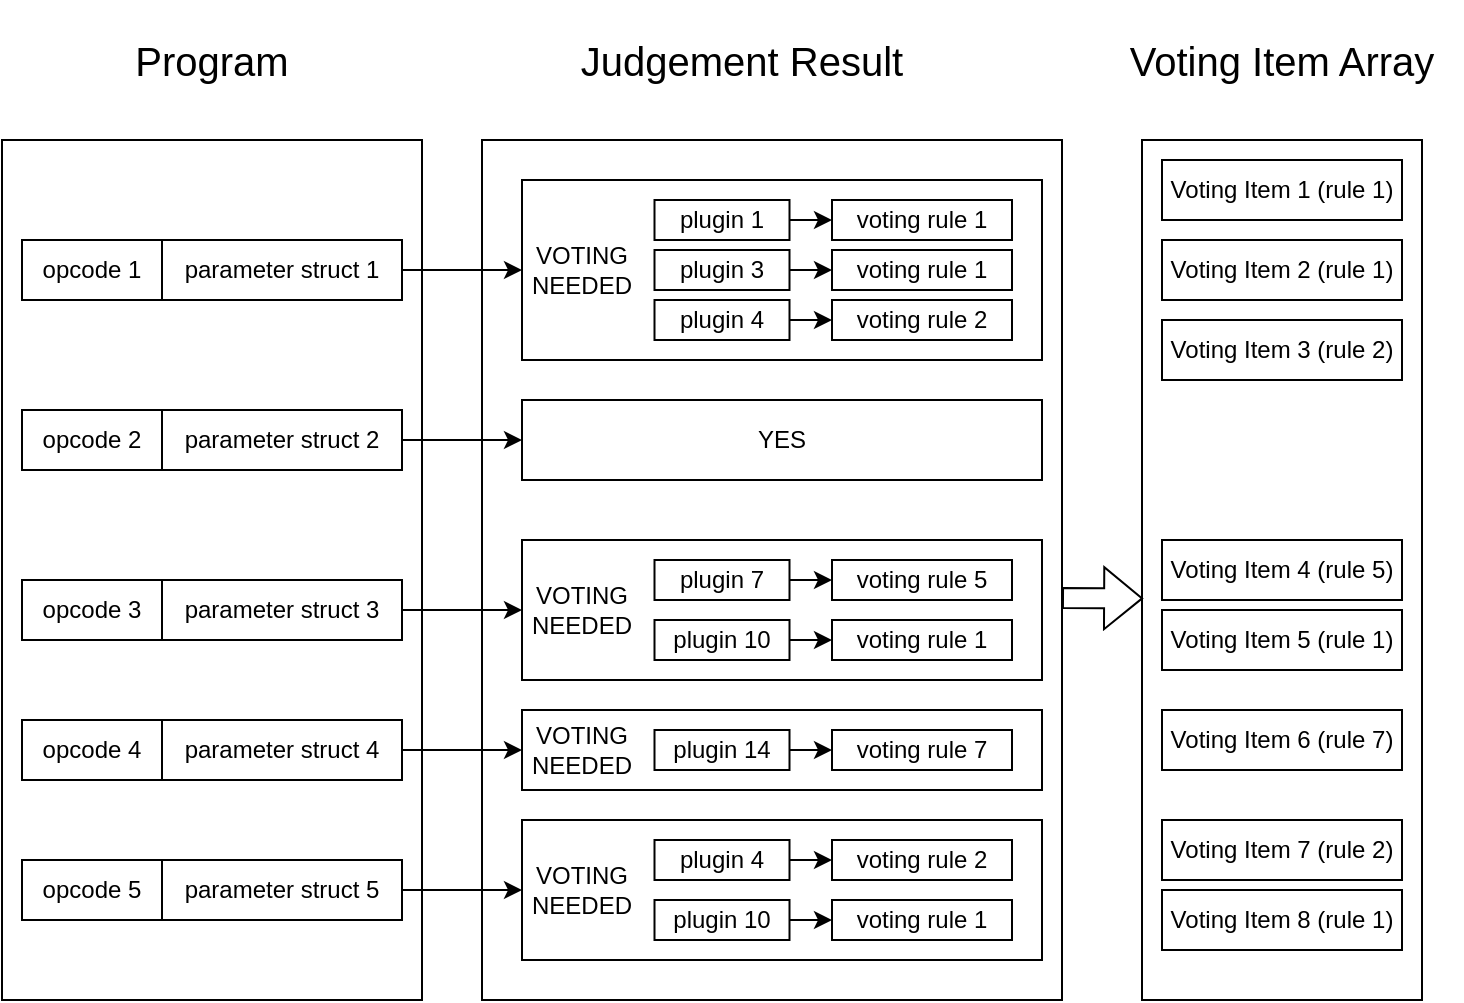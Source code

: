 <mxfile version="22.1.4" type="device">
  <diagram name="Page-1" id="0DFRcew3-hTUfaSDMJ8z">
    <mxGraphModel dx="2618" dy="1515" grid="1" gridSize="10" guides="1" tooltips="1" connect="1" arrows="1" fold="1" page="1" pageScale="1" pageWidth="1920" pageHeight="1200" math="0" shadow="0">
      <root>
        <mxCell id="0" />
        <mxCell id="1" parent="0" />
        <mxCell id="9tO-GS4h1mKYMsfafJvD-1" value="+" style="rounded=0;whiteSpace=wrap;html=1;" vertex="1" parent="1">
          <mxGeometry x="1070" y="360" width="140" height="430" as="geometry" />
        </mxCell>
        <mxCell id="9tO-GS4h1mKYMsfafJvD-2" value="" style="rounded=0;whiteSpace=wrap;html=1;" vertex="1" parent="1">
          <mxGeometry x="740" y="360" width="290" height="430" as="geometry" />
        </mxCell>
        <mxCell id="9tO-GS4h1mKYMsfafJvD-3" value="" style="rounded=0;whiteSpace=wrap;html=1;" vertex="1" parent="1">
          <mxGeometry x="500" y="360" width="210" height="430" as="geometry" />
        </mxCell>
        <mxCell id="9tO-GS4h1mKYMsfafJvD-4" value="" style="rounded=0;whiteSpace=wrap;html=1;" vertex="1" parent="1">
          <mxGeometry x="760" y="380" width="260" height="90" as="geometry" />
        </mxCell>
        <mxCell id="9tO-GS4h1mKYMsfafJvD-5" value="opcode 1" style="rounded=0;whiteSpace=wrap;html=1;" vertex="1" parent="1">
          <mxGeometry x="510" y="410" width="70" height="30" as="geometry" />
        </mxCell>
        <mxCell id="9tO-GS4h1mKYMsfafJvD-6" style="edgeStyle=orthogonalEdgeStyle;rounded=0;orthogonalLoop=1;jettySize=auto;html=1;entryX=0;entryY=0.5;entryDx=0;entryDy=0;" edge="1" parent="1" source="9tO-GS4h1mKYMsfafJvD-7" target="9tO-GS4h1mKYMsfafJvD-4">
          <mxGeometry relative="1" as="geometry" />
        </mxCell>
        <mxCell id="9tO-GS4h1mKYMsfafJvD-7" value="parameter struct 1" style="rounded=0;whiteSpace=wrap;html=1;" vertex="1" parent="1">
          <mxGeometry x="580" y="410" width="120" height="30" as="geometry" />
        </mxCell>
        <mxCell id="9tO-GS4h1mKYMsfafJvD-8" value="opcode 2" style="rounded=0;whiteSpace=wrap;html=1;" vertex="1" parent="1">
          <mxGeometry x="510" y="495" width="70" height="30" as="geometry" />
        </mxCell>
        <mxCell id="9tO-GS4h1mKYMsfafJvD-9" style="edgeStyle=orthogonalEdgeStyle;rounded=0;orthogonalLoop=1;jettySize=auto;html=1;entryX=0;entryY=0.5;entryDx=0;entryDy=0;exitX=1;exitY=0.5;exitDx=0;exitDy=0;" edge="1" parent="1" source="9tO-GS4h1mKYMsfafJvD-15" target="9tO-GS4h1mKYMsfafJvD-31">
          <mxGeometry relative="1" as="geometry">
            <mxPoint x="570" y="665" as="sourcePoint" />
          </mxGeometry>
        </mxCell>
        <mxCell id="9tO-GS4h1mKYMsfafJvD-10" value="parameter struct 2" style="rounded=0;whiteSpace=wrap;html=1;" vertex="1" parent="1">
          <mxGeometry x="580" y="495" width="120" height="30" as="geometry" />
        </mxCell>
        <mxCell id="9tO-GS4h1mKYMsfafJvD-11" value="opcode 3" style="rounded=0;whiteSpace=wrap;html=1;" vertex="1" parent="1">
          <mxGeometry x="510" y="580" width="70" height="30" as="geometry" />
        </mxCell>
        <mxCell id="9tO-GS4h1mKYMsfafJvD-12" style="edgeStyle=orthogonalEdgeStyle;rounded=0;orthogonalLoop=1;jettySize=auto;html=1;entryX=0;entryY=0.5;entryDx=0;entryDy=0;" edge="1" parent="1" source="9tO-GS4h1mKYMsfafJvD-13" target="9tO-GS4h1mKYMsfafJvD-32">
          <mxGeometry relative="1" as="geometry" />
        </mxCell>
        <mxCell id="9tO-GS4h1mKYMsfafJvD-13" value="parameter struct 3" style="rounded=0;whiteSpace=wrap;html=1;" vertex="1" parent="1">
          <mxGeometry x="580" y="580" width="120" height="30" as="geometry" />
        </mxCell>
        <mxCell id="9tO-GS4h1mKYMsfafJvD-14" value="opcode 4" style="rounded=0;whiteSpace=wrap;html=1;" vertex="1" parent="1">
          <mxGeometry x="510" y="650" width="70" height="30" as="geometry" />
        </mxCell>
        <mxCell id="9tO-GS4h1mKYMsfafJvD-15" value="parameter struct 4" style="rounded=0;whiteSpace=wrap;html=1;" vertex="1" parent="1">
          <mxGeometry x="580" y="650" width="120" height="30" as="geometry" />
        </mxCell>
        <mxCell id="9tO-GS4h1mKYMsfafJvD-16" value="opcode 5" style="rounded=0;whiteSpace=wrap;html=1;" vertex="1" parent="1">
          <mxGeometry x="510" y="720" width="70" height="30" as="geometry" />
        </mxCell>
        <mxCell id="9tO-GS4h1mKYMsfafJvD-17" style="edgeStyle=orthogonalEdgeStyle;rounded=0;orthogonalLoop=1;jettySize=auto;html=1;entryX=0;entryY=0.5;entryDx=0;entryDy=0;" edge="1" parent="1" source="9tO-GS4h1mKYMsfafJvD-18" target="9tO-GS4h1mKYMsfafJvD-41">
          <mxGeometry relative="1" as="geometry" />
        </mxCell>
        <mxCell id="9tO-GS4h1mKYMsfafJvD-18" value="parameter struct 5" style="rounded=0;whiteSpace=wrap;html=1;" vertex="1" parent="1">
          <mxGeometry x="580" y="720" width="120" height="30" as="geometry" />
        </mxCell>
        <mxCell id="9tO-GS4h1mKYMsfafJvD-19" value="&lt;font style=&quot;font-size: 20px;&quot;&gt;Program&lt;/font&gt;" style="text;html=1;strokeColor=none;fillColor=none;align=center;verticalAlign=middle;whiteSpace=wrap;rounded=0;" vertex="1" parent="1">
          <mxGeometry x="550" y="290" width="110" height="60" as="geometry" />
        </mxCell>
        <mxCell id="9tO-GS4h1mKYMsfafJvD-20" value="&lt;font style=&quot;font-size: 20px;&quot;&gt;Judgement Result&lt;/font&gt;" style="text;html=1;strokeColor=none;fillColor=none;align=center;verticalAlign=middle;whiteSpace=wrap;rounded=0;" vertex="1" parent="1">
          <mxGeometry x="780" y="290" width="180" height="60" as="geometry" />
        </mxCell>
        <mxCell id="9tO-GS4h1mKYMsfafJvD-21" style="edgeStyle=orthogonalEdgeStyle;rounded=0;orthogonalLoop=1;jettySize=auto;html=1;" edge="1" parent="1" source="9tO-GS4h1mKYMsfafJvD-22" target="9tO-GS4h1mKYMsfafJvD-23">
          <mxGeometry relative="1" as="geometry" />
        </mxCell>
        <mxCell id="9tO-GS4h1mKYMsfafJvD-22" value="plugin 1" style="rounded=0;whiteSpace=wrap;html=1;" vertex="1" parent="1">
          <mxGeometry x="826.25" y="390" width="67.5" height="20" as="geometry" />
        </mxCell>
        <mxCell id="9tO-GS4h1mKYMsfafJvD-23" value="voting rule 1" style="rounded=0;whiteSpace=wrap;html=1;" vertex="1" parent="1">
          <mxGeometry x="915" y="390" width="90" height="20" as="geometry" />
        </mxCell>
        <mxCell id="9tO-GS4h1mKYMsfafJvD-24" style="edgeStyle=orthogonalEdgeStyle;rounded=0;orthogonalLoop=1;jettySize=auto;html=1;" edge="1" parent="1" source="9tO-GS4h1mKYMsfafJvD-25" target="9tO-GS4h1mKYMsfafJvD-26">
          <mxGeometry relative="1" as="geometry" />
        </mxCell>
        <mxCell id="9tO-GS4h1mKYMsfafJvD-25" value="plugin 3" style="rounded=0;whiteSpace=wrap;html=1;" vertex="1" parent="1">
          <mxGeometry x="826.25" y="415" width="67.5" height="20" as="geometry" />
        </mxCell>
        <mxCell id="9tO-GS4h1mKYMsfafJvD-26" value="voting rule 1" style="rounded=0;whiteSpace=wrap;html=1;" vertex="1" parent="1">
          <mxGeometry x="915" y="415" width="90" height="20" as="geometry" />
        </mxCell>
        <mxCell id="9tO-GS4h1mKYMsfafJvD-27" style="edgeStyle=orthogonalEdgeStyle;rounded=0;orthogonalLoop=1;jettySize=auto;html=1;" edge="1" parent="1" source="9tO-GS4h1mKYMsfafJvD-28" target="9tO-GS4h1mKYMsfafJvD-29">
          <mxGeometry relative="1" as="geometry" />
        </mxCell>
        <mxCell id="9tO-GS4h1mKYMsfafJvD-28" value="plugin 4" style="rounded=0;whiteSpace=wrap;html=1;" vertex="1" parent="1">
          <mxGeometry x="826.25" y="440" width="67.5" height="20" as="geometry" />
        </mxCell>
        <mxCell id="9tO-GS4h1mKYMsfafJvD-29" value="voting rule 2" style="rounded=0;whiteSpace=wrap;html=1;" vertex="1" parent="1">
          <mxGeometry x="915" y="440" width="90" height="20" as="geometry" />
        </mxCell>
        <mxCell id="9tO-GS4h1mKYMsfafJvD-30" value="VOTING NEEDED" style="text;html=1;strokeColor=none;fillColor=none;align=center;verticalAlign=middle;whiteSpace=wrap;rounded=0;" vertex="1" parent="1">
          <mxGeometry x="760" y="410" width="60" height="30" as="geometry" />
        </mxCell>
        <mxCell id="9tO-GS4h1mKYMsfafJvD-31" value="" style="rounded=0;whiteSpace=wrap;html=1;" vertex="1" parent="1">
          <mxGeometry x="760" y="645" width="260" height="40" as="geometry" />
        </mxCell>
        <mxCell id="9tO-GS4h1mKYMsfafJvD-32" value="" style="rounded=0;whiteSpace=wrap;html=1;" vertex="1" parent="1">
          <mxGeometry x="760" y="560" width="260" height="70" as="geometry" />
        </mxCell>
        <mxCell id="9tO-GS4h1mKYMsfafJvD-33" style="edgeStyle=orthogonalEdgeStyle;rounded=0;orthogonalLoop=1;jettySize=auto;html=1;" edge="1" parent="1" source="9tO-GS4h1mKYMsfafJvD-34" target="9tO-GS4h1mKYMsfafJvD-35">
          <mxGeometry relative="1" as="geometry" />
        </mxCell>
        <mxCell id="9tO-GS4h1mKYMsfafJvD-34" value="plugin 7" style="rounded=0;whiteSpace=wrap;html=1;" vertex="1" parent="1">
          <mxGeometry x="826.25" y="570" width="67.5" height="20" as="geometry" />
        </mxCell>
        <mxCell id="9tO-GS4h1mKYMsfafJvD-35" value="voting rule 5" style="rounded=0;whiteSpace=wrap;html=1;" vertex="1" parent="1">
          <mxGeometry x="915" y="570" width="90" height="20" as="geometry" />
        </mxCell>
        <mxCell id="9tO-GS4h1mKYMsfafJvD-36" style="edgeStyle=orthogonalEdgeStyle;rounded=0;orthogonalLoop=1;jettySize=auto;html=1;" edge="1" parent="1" source="9tO-GS4h1mKYMsfafJvD-37" target="9tO-GS4h1mKYMsfafJvD-38">
          <mxGeometry relative="1" as="geometry" />
        </mxCell>
        <mxCell id="9tO-GS4h1mKYMsfafJvD-37" value="plugin 10" style="rounded=0;whiteSpace=wrap;html=1;" vertex="1" parent="1">
          <mxGeometry x="826.25" y="600" width="67.5" height="20" as="geometry" />
        </mxCell>
        <mxCell id="9tO-GS4h1mKYMsfafJvD-38" value="voting rule 1" style="rounded=0;whiteSpace=wrap;html=1;" vertex="1" parent="1">
          <mxGeometry x="915" y="600" width="90" height="20" as="geometry" />
        </mxCell>
        <mxCell id="9tO-GS4h1mKYMsfafJvD-39" style="edgeStyle=orthogonalEdgeStyle;rounded=0;orthogonalLoop=1;jettySize=auto;html=1;entryX=0;entryY=0.5;entryDx=0;entryDy=0;exitX=1;exitY=0.5;exitDx=0;exitDy=0;" edge="1" parent="1" source="9tO-GS4h1mKYMsfafJvD-10" target="9tO-GS4h1mKYMsfafJvD-40">
          <mxGeometry relative="1" as="geometry">
            <mxPoint x="570" y="510" as="sourcePoint" />
          </mxGeometry>
        </mxCell>
        <mxCell id="9tO-GS4h1mKYMsfafJvD-40" value="YES" style="rounded=0;whiteSpace=wrap;html=1;" vertex="1" parent="1">
          <mxGeometry x="760" y="490" width="260" height="40" as="geometry" />
        </mxCell>
        <mxCell id="9tO-GS4h1mKYMsfafJvD-41" value="" style="rounded=0;whiteSpace=wrap;html=1;" vertex="1" parent="1">
          <mxGeometry x="760" y="700" width="260" height="70" as="geometry" />
        </mxCell>
        <mxCell id="9tO-GS4h1mKYMsfafJvD-42" style="edgeStyle=orthogonalEdgeStyle;rounded=0;orthogonalLoop=1;jettySize=auto;html=1;" edge="1" parent="1" source="9tO-GS4h1mKYMsfafJvD-43" target="9tO-GS4h1mKYMsfafJvD-44">
          <mxGeometry relative="1" as="geometry" />
        </mxCell>
        <mxCell id="9tO-GS4h1mKYMsfafJvD-43" value="plugin 4" style="rounded=0;whiteSpace=wrap;html=1;" vertex="1" parent="1">
          <mxGeometry x="826.25" y="710" width="67.5" height="20" as="geometry" />
        </mxCell>
        <mxCell id="9tO-GS4h1mKYMsfafJvD-44" value="voting rule 2" style="rounded=0;whiteSpace=wrap;html=1;" vertex="1" parent="1">
          <mxGeometry x="915" y="710" width="90" height="20" as="geometry" />
        </mxCell>
        <mxCell id="9tO-GS4h1mKYMsfafJvD-45" style="edgeStyle=orthogonalEdgeStyle;rounded=0;orthogonalLoop=1;jettySize=auto;html=1;" edge="1" parent="1" source="9tO-GS4h1mKYMsfafJvD-46" target="9tO-GS4h1mKYMsfafJvD-47">
          <mxGeometry relative="1" as="geometry" />
        </mxCell>
        <mxCell id="9tO-GS4h1mKYMsfafJvD-46" value="plugin 10" style="rounded=0;whiteSpace=wrap;html=1;" vertex="1" parent="1">
          <mxGeometry x="826.25" y="740" width="67.5" height="20" as="geometry" />
        </mxCell>
        <mxCell id="9tO-GS4h1mKYMsfafJvD-47" value="voting rule 1" style="rounded=0;whiteSpace=wrap;html=1;" vertex="1" parent="1">
          <mxGeometry x="915" y="740" width="90" height="20" as="geometry" />
        </mxCell>
        <mxCell id="9tO-GS4h1mKYMsfafJvD-48" style="edgeStyle=orthogonalEdgeStyle;rounded=0;orthogonalLoop=1;jettySize=auto;html=1;" edge="1" parent="1" source="9tO-GS4h1mKYMsfafJvD-49" target="9tO-GS4h1mKYMsfafJvD-50">
          <mxGeometry relative="1" as="geometry" />
        </mxCell>
        <mxCell id="9tO-GS4h1mKYMsfafJvD-49" value="plugin 14" style="rounded=0;whiteSpace=wrap;html=1;" vertex="1" parent="1">
          <mxGeometry x="826.25" y="655" width="67.5" height="20" as="geometry" />
        </mxCell>
        <mxCell id="9tO-GS4h1mKYMsfafJvD-50" value="voting rule 7" style="rounded=0;whiteSpace=wrap;html=1;" vertex="1" parent="1">
          <mxGeometry x="915" y="655" width="90" height="20" as="geometry" />
        </mxCell>
        <mxCell id="9tO-GS4h1mKYMsfafJvD-51" value="&lt;font style=&quot;font-size: 20px;&quot;&gt;Voting Item Array&lt;/font&gt;" style="text;html=1;strokeColor=none;fillColor=none;align=center;verticalAlign=middle;whiteSpace=wrap;rounded=0;" vertex="1" parent="1">
          <mxGeometry x="1050" y="290" width="180" height="60" as="geometry" />
        </mxCell>
        <mxCell id="9tO-GS4h1mKYMsfafJvD-52" value="Voting Item 1 (rule 1)" style="rounded=0;whiteSpace=wrap;html=1;" vertex="1" parent="1">
          <mxGeometry x="1080" y="370" width="120" height="30" as="geometry" />
        </mxCell>
        <mxCell id="9tO-GS4h1mKYMsfafJvD-53" value="Voting Item 2 (rule 1)" style="rounded=0;whiteSpace=wrap;html=1;" vertex="1" parent="1">
          <mxGeometry x="1080" y="410" width="120" height="30" as="geometry" />
        </mxCell>
        <mxCell id="9tO-GS4h1mKYMsfafJvD-54" value="Voting Item 3 (rule 2)" style="rounded=0;whiteSpace=wrap;html=1;" vertex="1" parent="1">
          <mxGeometry x="1080" y="450" width="120" height="30" as="geometry" />
        </mxCell>
        <mxCell id="9tO-GS4h1mKYMsfafJvD-55" value="Voting Item 4 (rule 5)" style="rounded=0;whiteSpace=wrap;html=1;" vertex="1" parent="1">
          <mxGeometry x="1080" y="560" width="120" height="30" as="geometry" />
        </mxCell>
        <mxCell id="9tO-GS4h1mKYMsfafJvD-56" value="Voting Item 5 (rule 1)" style="rounded=0;whiteSpace=wrap;html=1;" vertex="1" parent="1">
          <mxGeometry x="1080" y="595" width="120" height="30" as="geometry" />
        </mxCell>
        <mxCell id="9tO-GS4h1mKYMsfafJvD-57" value="Voting Item 6 (rule 7)" style="rounded=0;whiteSpace=wrap;html=1;" vertex="1" parent="1">
          <mxGeometry x="1080" y="645" width="120" height="30" as="geometry" />
        </mxCell>
        <mxCell id="9tO-GS4h1mKYMsfafJvD-58" value="Voting Item 7 (rule 2)" style="rounded=0;whiteSpace=wrap;html=1;" vertex="1" parent="1">
          <mxGeometry x="1080" y="700" width="120" height="30" as="geometry" />
        </mxCell>
        <mxCell id="9tO-GS4h1mKYMsfafJvD-59" value="Voting Item 8 (rule 1)" style="rounded=0;whiteSpace=wrap;html=1;" vertex="1" parent="1">
          <mxGeometry x="1080" y="735" width="120" height="30" as="geometry" />
        </mxCell>
        <mxCell id="9tO-GS4h1mKYMsfafJvD-60" value="" style="shape=flexArrow;endArrow=classic;html=1;rounded=0;entryX=0.004;entryY=0.533;entryDx=0;entryDy=0;entryPerimeter=0;" edge="1" parent="1" target="9tO-GS4h1mKYMsfafJvD-1">
          <mxGeometry width="50" height="50" relative="1" as="geometry">
            <mxPoint x="1030" y="589" as="sourcePoint" />
            <mxPoint x="1160" y="525" as="targetPoint" />
          </mxGeometry>
        </mxCell>
        <mxCell id="9tO-GS4h1mKYMsfafJvD-61" value="VOTING NEEDED" style="text;html=1;strokeColor=none;fillColor=none;align=center;verticalAlign=middle;whiteSpace=wrap;rounded=0;" vertex="1" parent="1">
          <mxGeometry x="760" y="580" width="60" height="30" as="geometry" />
        </mxCell>
        <mxCell id="9tO-GS4h1mKYMsfafJvD-62" value="VOTING NEEDED" style="text;html=1;strokeColor=none;fillColor=none;align=center;verticalAlign=middle;whiteSpace=wrap;rounded=0;" vertex="1" parent="1">
          <mxGeometry x="760" y="650" width="60" height="30" as="geometry" />
        </mxCell>
        <mxCell id="9tO-GS4h1mKYMsfafJvD-63" value="VOTING NEEDED" style="text;html=1;strokeColor=none;fillColor=none;align=center;verticalAlign=middle;whiteSpace=wrap;rounded=0;" vertex="1" parent="1">
          <mxGeometry x="760" y="720" width="60" height="30" as="geometry" />
        </mxCell>
      </root>
    </mxGraphModel>
  </diagram>
</mxfile>
